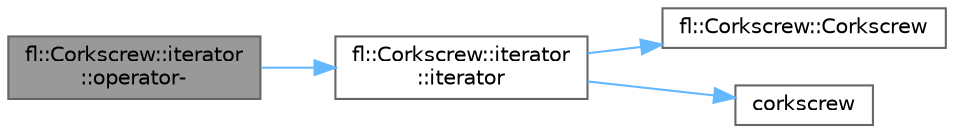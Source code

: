 digraph "fl::Corkscrew::iterator::operator-"
{
 // INTERACTIVE_SVG=YES
 // LATEX_PDF_SIZE
  bgcolor="transparent";
  edge [fontname=Helvetica,fontsize=10,labelfontname=Helvetica,labelfontsize=10];
  node [fontname=Helvetica,fontsize=10,shape=box,height=0.2,width=0.4];
  rankdir="LR";
  Node1 [id="Node000001",label="fl::Corkscrew::iterator\l::operator-",height=0.2,width=0.4,color="gray40", fillcolor="grey60", style="filled", fontcolor="black",tooltip=" "];
  Node1 -> Node2 [id="edge1_Node000001_Node000002",color="steelblue1",style="solid",tooltip=" "];
  Node2 [id="Node000002",label="fl::Corkscrew::iterator\l::iterator",height=0.2,width=0.4,color="grey40", fillcolor="white", style="filled",URL="$d4/dd7/classfl_1_1_corkscrew_1_1iterator_a8253f56b79da51862b35afde101cd9f7.html#a8253f56b79da51862b35afde101cd9f7",tooltip=" "];
  Node2 -> Node3 [id="edge2_Node000002_Node000003",color="steelblue1",style="solid",tooltip=" "];
  Node3 [id="Node000003",label="fl::Corkscrew::Corkscrew",height=0.2,width=0.4,color="grey40", fillcolor="white", style="filled",URL="$dc/d82/classfl_1_1_corkscrew_a1ff55eaf5b64a8f8de8a2d123526d314.html#a1ff55eaf5b64a8f8de8a2d123526d314",tooltip=" "];
  Node2 -> Node4 [id="edge3_Node000002_Node000004",color="steelblue1",style="solid",tooltip=" "];
  Node4 [id="Node000004",label="corkscrew",height=0.2,width=0.4,color="grey40", fillcolor="white", style="filled",URL="$df/d40/examples_2_corkscrew_2corkscrew_8h_a3ce1eed35210653027031143f1cc1ef4.html#a3ce1eed35210653027031143f1cc1ef4",tooltip=" "];
}
